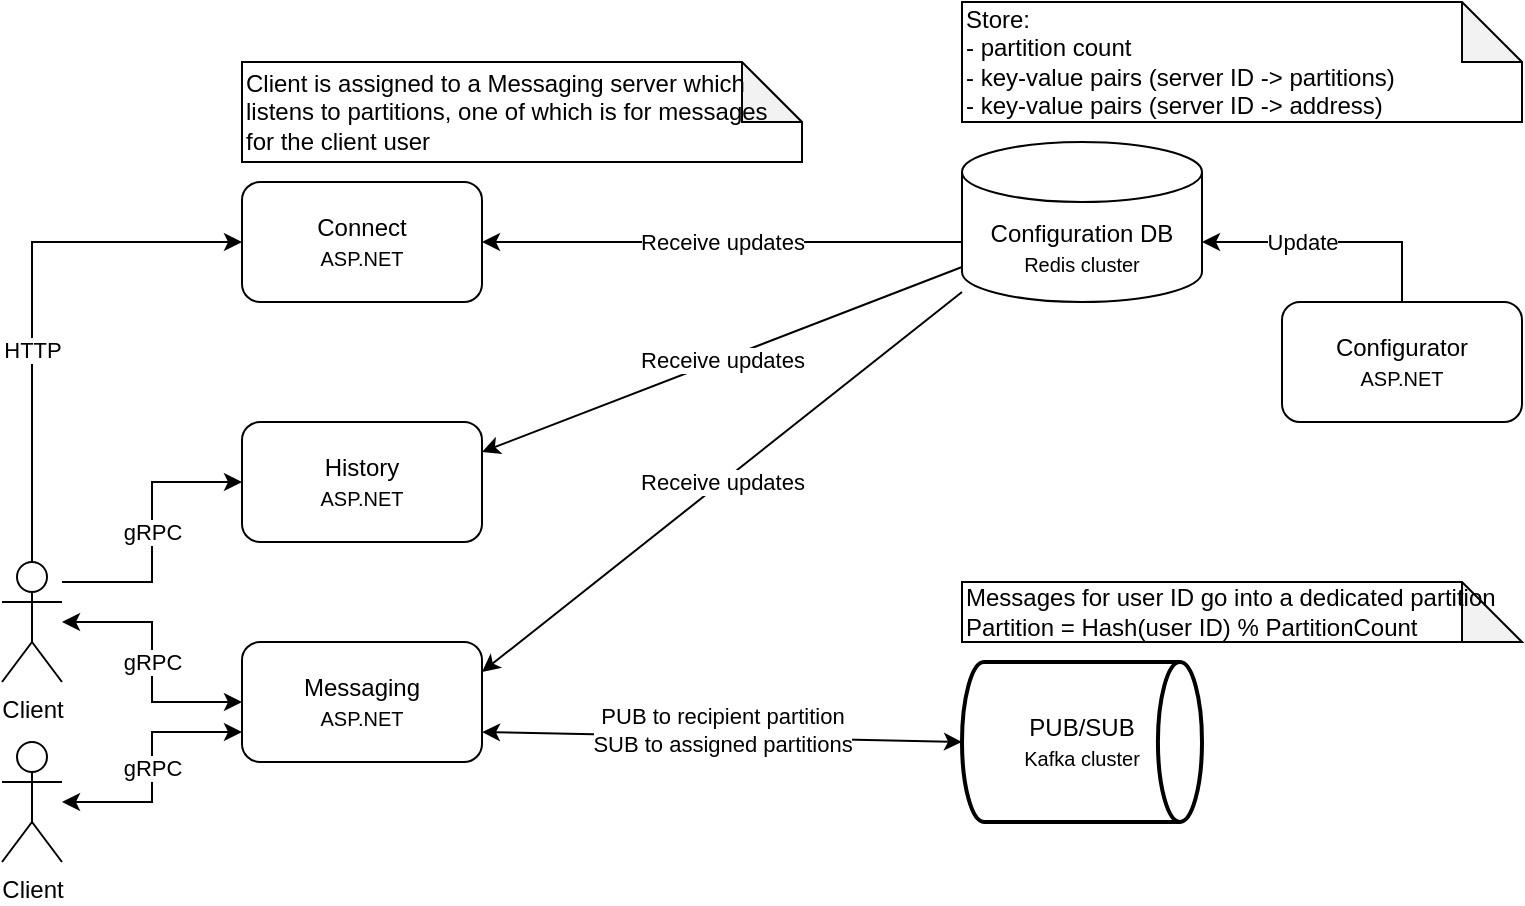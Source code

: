<mxfile version="13.7.9" type="device"><diagram id="G4t1x3i_cumIOjZ8GDXV" name="Page-1"><mxGraphModel dx="1253" dy="982" grid="1" gridSize="10" guides="1" tooltips="1" connect="1" arrows="1" fold="1" page="1" pageScale="1" pageWidth="850" pageHeight="1100" math="0" shadow="0"><root><mxCell id="0"/><mxCell id="1" parent="0"/><mxCell id="4NMri5ObQx2eB0Vx6lmc-10" value="gRPC" style="edgeStyle=orthogonalEdgeStyle;rounded=0;orthogonalLoop=1;jettySize=auto;html=1;entryX=0;entryY=0.5;entryDx=0;entryDy=0;startArrow=classic;startFill=1;" parent="1" source="4NMri5ObQx2eB0Vx6lmc-1" target="4NMri5ObQx2eB0Vx6lmc-4" edge="1"><mxGeometry relative="1" as="geometry"/></mxCell><mxCell id="Gfm62hS2zhEuvZ2v64Gk-5" value="HTTP" style="edgeStyle=orthogonalEdgeStyle;rounded=0;orthogonalLoop=1;jettySize=auto;html=1;entryX=0;entryY=0.5;entryDx=0;entryDy=0;" parent="1" source="4NMri5ObQx2eB0Vx6lmc-1" target="Gfm62hS2zhEuvZ2v64Gk-1" edge="1"><mxGeometry x="-0.2" relative="1" as="geometry"><Array as="points"><mxPoint x="55" y="160"/></Array><mxPoint as="offset"/></mxGeometry></mxCell><mxCell id="oFcI5581ewMWiinqv_Lf-3" value="gRPC" style="edgeStyle=orthogonalEdgeStyle;rounded=0;orthogonalLoop=1;jettySize=auto;html=1;entryX=0;entryY=0.5;entryDx=0;entryDy=0;" parent="1" source="4NMri5ObQx2eB0Vx6lmc-1" target="oFcI5581ewMWiinqv_Lf-1" edge="1"><mxGeometry relative="1" as="geometry"><Array as="points"><mxPoint x="115" y="330"/><mxPoint x="115" y="280"/></Array></mxGeometry></mxCell><mxCell id="4NMri5ObQx2eB0Vx6lmc-1" value="Client" style="shape=umlActor;verticalLabelPosition=bottom;verticalAlign=top;html=1;outlineConnect=0;" parent="1" vertex="1"><mxGeometry x="40" y="320" width="30" height="60" as="geometry"/></mxCell><mxCell id="4NMri5ObQx2eB0Vx6lmc-13" value="gRPC" style="edgeStyle=orthogonalEdgeStyle;rounded=0;orthogonalLoop=1;jettySize=auto;html=1;entryX=0;entryY=0.75;entryDx=0;entryDy=0;startArrow=classic;startFill=1;" parent="1" source="4NMri5ObQx2eB0Vx6lmc-3" target="4NMri5ObQx2eB0Vx6lmc-4" edge="1"><mxGeometry relative="1" as="geometry"/></mxCell><mxCell id="4NMri5ObQx2eB0Vx6lmc-3" value="Client" style="shape=umlActor;verticalLabelPosition=bottom;verticalAlign=top;html=1;outlineConnect=0;" parent="1" vertex="1"><mxGeometry x="40" y="410" width="30" height="60" as="geometry"/></mxCell><mxCell id="4NMri5ObQx2eB0Vx6lmc-16" value="PUB to recipient partition&lt;br&gt;&lt;div&gt;SUB to assigned partitions&lt;/div&gt;" style="rounded=0;orthogonalLoop=1;jettySize=auto;html=1;entryX=0;entryY=0.5;entryDx=0;entryDy=0;entryPerimeter=0;startArrow=classic;startFill=1;exitX=1;exitY=0.75;exitDx=0;exitDy=0;" parent="1" source="4NMri5ObQx2eB0Vx6lmc-4" target="4NMri5ObQx2eB0Vx6lmc-9" edge="1"><mxGeometry x="-0.004" y="2" relative="1" as="geometry"><mxPoint y="-1" as="offset"/></mxGeometry></mxCell><mxCell id="4NMri5ObQx2eB0Vx6lmc-4" value="&lt;font style=&quot;font-size: 12px&quot;&gt;Messaging&lt;/font&gt;&lt;br&gt;&lt;font style=&quot;font-size: 10px&quot;&gt;ASP.NET&lt;/font&gt;" style="rounded=1;whiteSpace=wrap;html=1;" parent="1" vertex="1"><mxGeometry x="160" y="360" width="120" height="60" as="geometry"/></mxCell><mxCell id="4NMri5ObQx2eB0Vx6lmc-9" value="PUB/SUB&lt;br&gt;&lt;font style=&quot;font-size: 10px&quot;&gt;Kafka cluster&lt;/font&gt;" style="strokeWidth=2;html=1;shape=mxgraph.flowchart.direct_data;whiteSpace=wrap;" parent="1" vertex="1"><mxGeometry x="520" y="370" width="120" height="80" as="geometry"/></mxCell><mxCell id="QVO6qr5AluIkjkF2SAql-3" value="Receive updates" style="edgeStyle=orthogonalEdgeStyle;rounded=0;orthogonalLoop=1;jettySize=auto;html=1;entryX=0;entryY=0.5;entryDx=0;entryDy=0;entryPerimeter=0;exitX=1;exitY=0.5;exitDx=0;exitDy=0;startArrow=classic;startFill=1;endArrow=none;endFill=0;" parent="1" source="Gfm62hS2zhEuvZ2v64Gk-1" edge="1"><mxGeometry relative="1" as="geometry"><Array as="points"><mxPoint x="400" y="160"/><mxPoint x="400" y="160"/></Array><mxPoint as="offset"/><mxPoint x="520" y="160" as="targetPoint"/></mxGeometry></mxCell><mxCell id="Gfm62hS2zhEuvZ2v64Gk-1" value="&lt;font style=&quot;font-size: 12px&quot;&gt;Connect&lt;/font&gt;&lt;br&gt;&lt;font style=&quot;font-size: 10px&quot;&gt;ASP.NET&lt;/font&gt;" style="rounded=1;whiteSpace=wrap;html=1;" parent="1" vertex="1"><mxGeometry x="160" y="130" width="120" height="60" as="geometry"/></mxCell><mxCell id="QVO6qr5AluIkjkF2SAql-7" value="Update" style="edgeStyle=orthogonalEdgeStyle;rounded=0;orthogonalLoop=1;jettySize=auto;html=1;entryX=1;entryY=0.5;entryDx=0;entryDy=0;entryPerimeter=0;exitX=0.5;exitY=0;exitDx=0;exitDy=0;" parent="1" source="Gfm62hS2zhEuvZ2v64Gk-13" edge="1"><mxGeometry x="0.231" relative="1" as="geometry"><mxPoint as="offset"/><mxPoint x="640" y="160" as="targetPoint"/><Array as="points"><mxPoint x="740" y="160"/></Array></mxGeometry></mxCell><mxCell id="Gfm62hS2zhEuvZ2v64Gk-13" value="Configurator&lt;br&gt;&lt;font style=&quot;font-size: 10px&quot;&gt;ASP.NET&lt;/font&gt;" style="rounded=1;whiteSpace=wrap;html=1;" parent="1" vertex="1"><mxGeometry x="680" y="190" width="120" height="60" as="geometry"/></mxCell><mxCell id="QVO6qr5AluIkjkF2SAql-1" value="Receive updates" style="endArrow=classic;html=1;exitX=0;exitY=1;exitDx=0;exitDy=-15;entryX=1;entryY=0.25;entryDx=0;entryDy=0;exitPerimeter=0;" parent="1" target="4NMri5ObQx2eB0Vx6lmc-4" edge="1"><mxGeometry width="50" height="50" relative="1" as="geometry"><mxPoint x="520" y="185" as="sourcePoint"/><mxPoint x="200" y="280" as="targetPoint"/></mxGeometry></mxCell><mxCell id="QVO6qr5AluIkjkF2SAql-2" value="Configuration DB&lt;br&gt;&lt;font style=&quot;font-size: 10px&quot;&gt;Redis cluster&lt;/font&gt;" style="shape=cylinder3;whiteSpace=wrap;html=1;boundedLbl=1;backgroundOutline=1;size=15;" parent="1" vertex="1"><mxGeometry x="520" y="110" width="120" height="80" as="geometry"/></mxCell><mxCell id="zEOiwxzGmeE4_qA-A_0B-1" value="Messages for user ID go into a dedicated partition&lt;br&gt;Partition = Hash(user ID) % PartitionCount" style="shape=note;whiteSpace=wrap;html=1;backgroundOutline=1;darkOpacity=0.05;align=left;" parent="1" vertex="1"><mxGeometry x="520" y="330" width="280" height="30" as="geometry"/></mxCell><mxCell id="zEOiwxzGmeE4_qA-A_0B-2" value="Store:&lt;br&gt;- partition count&lt;br&gt;- key-value pairs&amp;nbsp;(server ID -&amp;gt; partitions)&lt;br&gt;- key-value pairs&amp;nbsp;(server ID -&amp;gt; address)" style="shape=note;whiteSpace=wrap;html=1;backgroundOutline=1;darkOpacity=0.05;align=left;" parent="1" vertex="1"><mxGeometry x="520" y="40" width="280" height="60" as="geometry"/></mxCell><mxCell id="zEOiwxzGmeE4_qA-A_0B-3" value="Client is assigned to a Messaging server which listens to partitions, one of which is for messages for the client user" style="shape=note;whiteSpace=wrap;html=1;backgroundOutline=1;darkOpacity=0.05;align=left;" parent="1" vertex="1"><mxGeometry x="160" y="70" width="280" height="50" as="geometry"/></mxCell><mxCell id="oFcI5581ewMWiinqv_Lf-1" value="&lt;font style=&quot;font-size: 12px&quot;&gt;History&lt;/font&gt;&lt;br&gt;&lt;font style=&quot;font-size: 10px&quot;&gt;ASP.NET&lt;/font&gt;" style="rounded=1;whiteSpace=wrap;html=1;" parent="1" vertex="1"><mxGeometry x="160" y="250" width="120" height="60" as="geometry"/></mxCell><mxCell id="oFcI5581ewMWiinqv_Lf-2" value="Receive updates" style="endArrow=classic;html=1;exitX=0;exitY=0;exitDx=0;exitDy=52.5;entryX=1;entryY=0.25;entryDx=0;entryDy=0;exitPerimeter=0;" parent="1" target="oFcI5581ewMWiinqv_Lf-1" edge="1"><mxGeometry width="50" height="50" relative="1" as="geometry"><mxPoint x="520" y="172.5" as="sourcePoint"/><mxPoint x="290" y="385" as="targetPoint"/></mxGeometry></mxCell></root></mxGraphModel></diagram></mxfile>